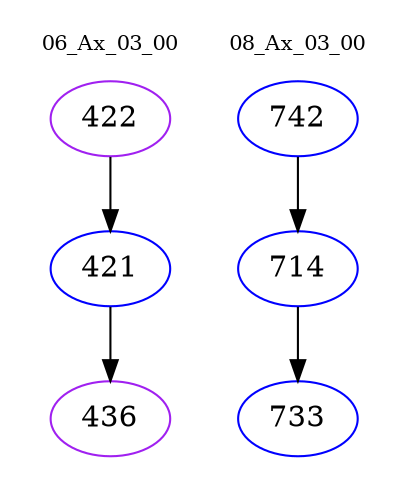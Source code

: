 digraph{
subgraph cluster_0 {
color = white
label = "06_Ax_03_00";
fontsize=10;
T0_422 [label="422", color="purple"]
T0_422 -> T0_421 [color="black"]
T0_421 [label="421", color="blue"]
T0_421 -> T0_436 [color="black"]
T0_436 [label="436", color="purple"]
}
subgraph cluster_1 {
color = white
label = "08_Ax_03_00";
fontsize=10;
T1_742 [label="742", color="blue"]
T1_742 -> T1_714 [color="black"]
T1_714 [label="714", color="blue"]
T1_714 -> T1_733 [color="black"]
T1_733 [label="733", color="blue"]
}
}
